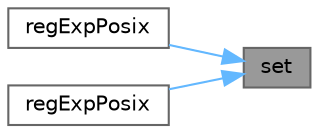 digraph "set"
{
 // LATEX_PDF_SIZE
  bgcolor="transparent";
  edge [fontname=Helvetica,fontsize=10,labelfontname=Helvetica,labelfontsize=10];
  node [fontname=Helvetica,fontsize=10,shape=box,height=0.2,width=0.4];
  rankdir="RL";
  Node1 [id="Node000001",label="set",height=0.2,width=0.4,color="gray40", fillcolor="grey60", style="filled", fontcolor="black",tooltip=" "];
  Node1 -> Node2 [id="edge1_Node000001_Node000002",dir="back",color="steelblue1",style="solid",tooltip=" "];
  Node2 [id="Node000002",label="regExpPosix",height=0.2,width=0.4,color="grey40", fillcolor="white", style="filled",URL="$classFoam_1_1regExpPosix.html#a7ca7848e691b43b38c9175e8cc8067bb",tooltip=" "];
  Node1 -> Node3 [id="edge2_Node000001_Node000003",dir="back",color="steelblue1",style="solid",tooltip=" "];
  Node3 [id="Node000003",label="regExpPosix",height=0.2,width=0.4,color="grey40", fillcolor="white", style="filled",URL="$classFoam_1_1regExpPosix.html#a5b439c80020f27e81e244a6410c5cfe2",tooltip=" "];
}
